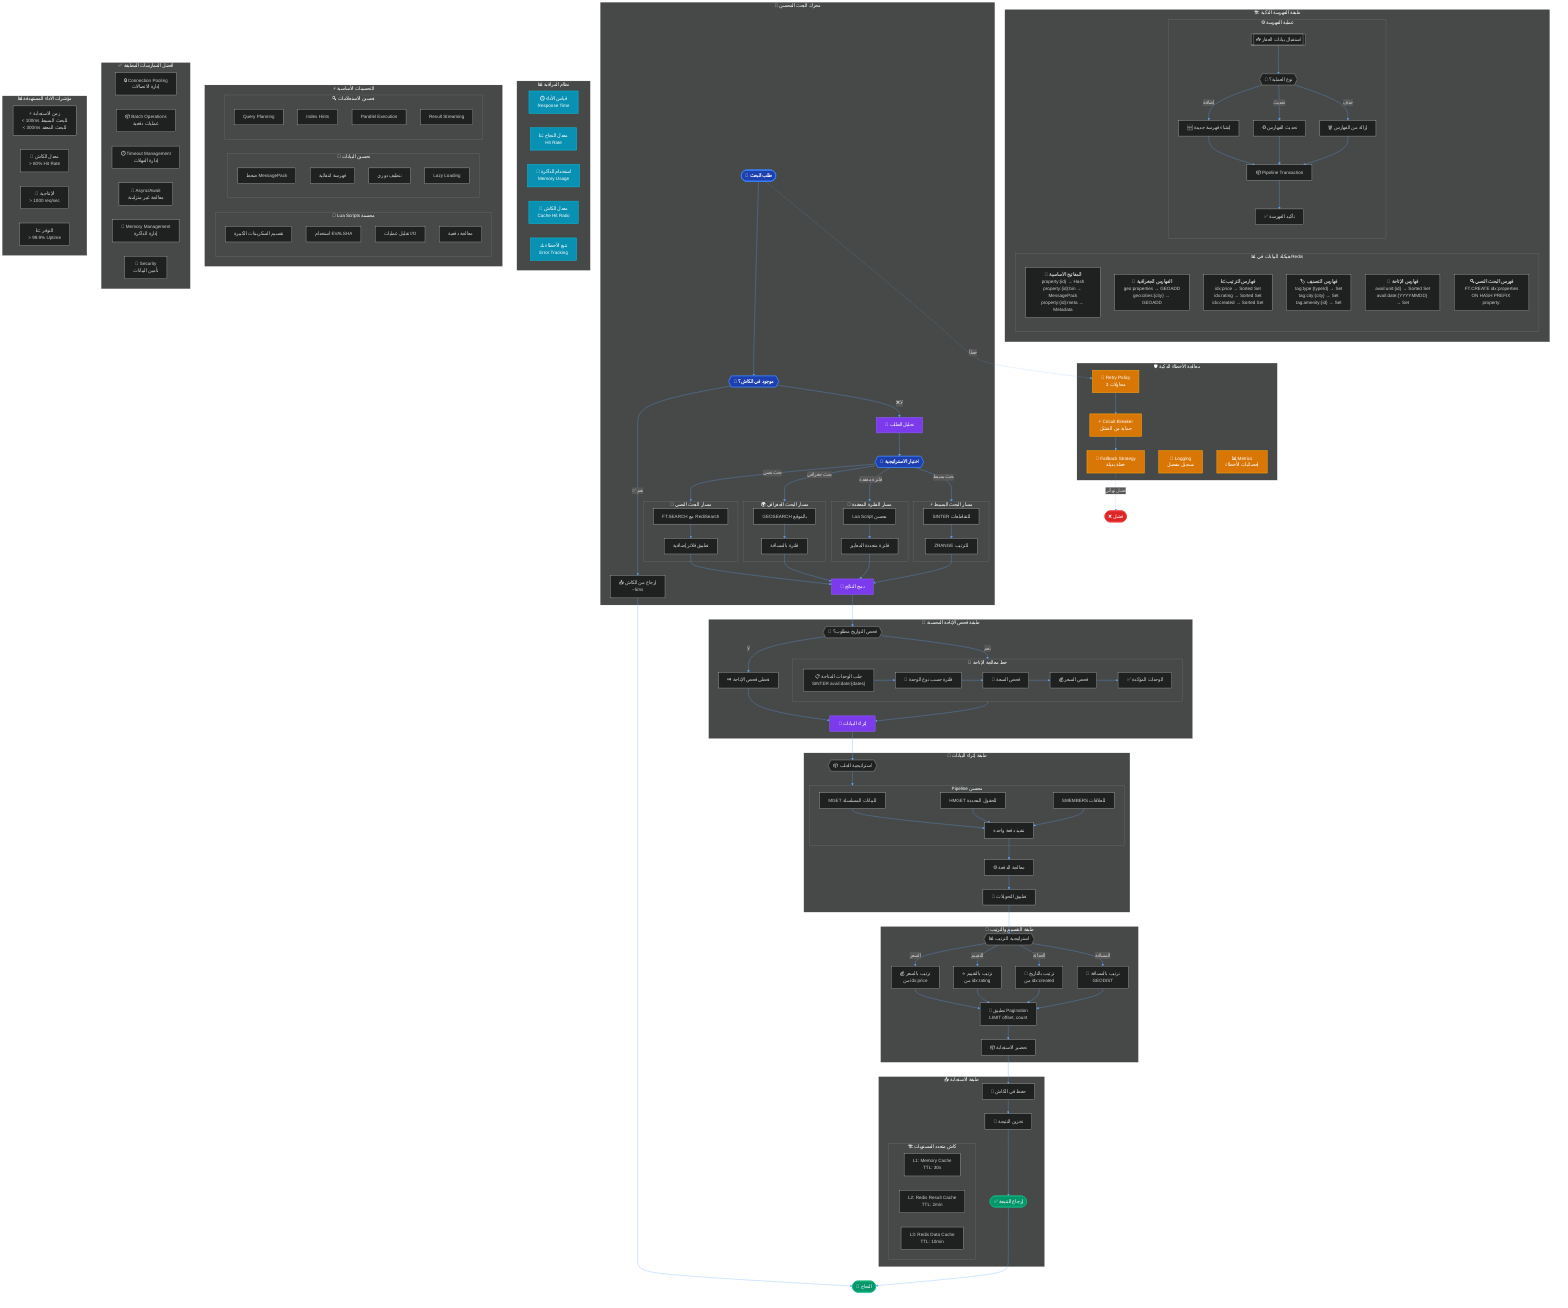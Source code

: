 %%{init: {'theme':'dark', 'themeVariables': { 'primaryColor':'#1e40af', 'primaryTextColor':'#fff', 'primaryBorderColor':'#3b82f6', 'lineColor':'#60a5fa', 'fontSize': '16px'}}}%%

%% ================================================================
%% التدفق الأمثل لنظام الفهرسة والبحث في Redis
%% ================================================================

flowchart TB
    %% ================== الطبقة الأولى: الفهرسة ==================
    subgraph IndexingLayer["🏗️ طبقة الفهرسة الذكية"]
        subgraph DataStructure["📊 هيكلة البيانات في Redis"]
            DS1["<b>🔑 المفاتيح الأساسية</b><br/>property:{id} → Hash<br/>property:{id}:bin → MessagePack<br/>property:{id}:meta → Metadata"]
            DS2["<b>📍 الفهارس الجغرافية</b><br/>geo:properties → GEOADD<br/>geo:cities:{city} → GEOADD"]
            DS3["<b>📈 فهارس الترتيب</b><br/>idx:price → Sorted Set<br/>idx:rating → Sorted Set<br/>idx:created → Sorted Set"]
            DS4["<b>🏷️ فهارس التصنيف</b><br/>tag:type:{typeId} → Set<br/>tag:city:{city} → Set<br/>tag:amenity:{id} → Set"]
            DS5["<b>📅 فهارس الإتاحة</b><br/>avail:unit:{id} → Sorted Set<br/>avail:date:{YYYYMMDD} → Set"]
            DS6["<b>🔍 فهرس البحث النصي</b><br/>FT.CREATE idx:properties<br/>ON HASH PREFIX property:"]
        end
        
        subgraph IndexingProcess["⚙️ عملية الفهرسة"]
            IP1[["📥 استقبال بيانات العقار"]] --> IP2{{"🔄 نوع العملية؟"}}
            IP2 -->|"إضافة"| IP3["🆕 إنشاء فهرسة جديدة"]
            IP2 -->|"تحديث"| IP4["♻️ تحديث الفهارس"]
            IP2 -->|"حذف"| IP5["🗑️ إزالة من الفهارس"]
            
            IP3 --> IP6["📦 Pipeline Transaction"]
            IP4 --> IP6
            IP5 --> IP6
            
            IP6 --> IP7["✅ تأكيد الفهرسة"]
        end
    end

    %% ================== الطبقة الثانية: البحث المحسن ==================
    subgraph OptimizedSearch["🔎 محرك البحث المحسن"]
        Start([🎯 طلب البحث]) --> CacheCheck{{"💾 موجود في الكاش؟"}}
        
        CacheCheck -->|"✅ نعم"| ReturnCached["📤 إرجاع من الكاش<br/><i>~5ms</i>"]
        CacheCheck -->|"❌ لا"| AnalyzeRequest["🧠 تحليل الطلب"]
        
        AnalyzeRequest --> DetermineStrategy{{"🎯 اختيار الاستراتيجية"}}
        
        DetermineStrategy -->|"بحث نصي"| TextSearchPath
        DetermineStrategy -->|"بحث جغرافي"| GeoSearchPath
        DetermineStrategy -->|"فلترة معقدة"| ComplexFilterPath
        DetermineStrategy -->|"بحث بسيط"| SimpleSearchPath
        
        subgraph TextSearchPath["📝 مسار البحث النصي"]
            TS1["FT.SEARCH مع RediSearch"] --> TS2["تطبيق فلاتر إضافية"]
        end
        
        subgraph GeoSearchPath["🌍 مسار البحث الجغرافي"]
            GS1["GEOSEARCH بالموقع"] --> GS2["فلترة بالمسافة"]
        end
        
        subgraph ComplexFilterPath["🔧 مسار الفلترة المعقدة"]
            CF1["Lua Script محسن"] --> CF2["فلترة متعددة المعايير"]
        end
        
        subgraph SimpleSearchPath["⚡ مسار البحث البسيط"]
            SS1["SINTER للتقاطعات"] --> SS2["ZRANGE للترتيب"]
        end
        
        TS2 --> MergeResults["🔀 دمج النتائج"]
        GS2 --> MergeResults
        CF2 --> MergeResults
        SS2 --> MergeResults
    end

    %% ================== الطبقة الثالثة: معالجة الإتاحة ==================
    subgraph AvailabilityLayer["📅 طبقة فحص الإتاحة المحسنة"]
        MergeResults --> CheckAvailability{{"📅 فحص التواريخ مطلوب؟"}}
        
        CheckAvailability -->|"نعم"| AvailabilityPipeline
        CheckAvailability -->|"لا"| SkipAvailability["⏭️ تخطي فحص الإتاحة"]
        
        subgraph AvailabilityPipeline["🔄 خط معالجة الإتاحة"]
            AP1["📋 جلب الوحدات المتاحة<br/>SINTER avail:date:{dates}"]
            AP1 --> AP2["🏢 فلترة حسب نوع الوحدة"]
            AP2 --> AP3["👥 فحص السعة"]
            AP3 --> AP4["💰 فحص السعر"]
            AP4 --> AP5["✅ الوحدات المؤكدة"]
        end
        
        AvailabilityPipeline --> EnrichData
        SkipAvailability --> EnrichData
    end

    %% ================== الطبقة الرابعة: إثراء البيانات ==================
    subgraph EnrichmentLayer["💎 طبقة إثراء البيانات"]
        EnrichData["🔄 إثراء البيانات"] --> BatchFetch{{"📦 استراتيجية الجلب"}}
        
        BatchFetch --> UsePipeline["🚀 Redis Pipeline"]
        
        subgraph UsePipeline["Pipeline محسن"]
            PL1["MGET للبيانات المسلسلة"]
            PL2["HMGET للحقول المحددة"]
            PL3["SMEMBERS للعلاقات"]
            PL4["تنفيذ دفعة واحدة"]
            
            PL1 --> PL4
            PL2 --> PL4
            PL3 --> PL4
        end
        
        PL4 --> ProcessBatch["⚙️ معالجة الدفعة"]
        ProcessBatch --> ApplyTransformation["🔄 تطبيق التحويلات"]
    end

    %% ================== الطبقة الخامسة: التقسيم والترتيب ==================
    subgraph PaginationLayer["📄 طبقة التقسيم والترتيب"]
        ApplyTransformation --> SortStrategy{{"📊 استراتيجية الترتيب"}}
        
        SortStrategy -->|"السعر"| SortByPrice["💰 ترتيب بالسعر<br/>من idx:price"]
        SortStrategy -->|"التقييم"| SortByRating["⭐ ترتيب بالتقييم<br/>من idx:rating"]
        SortStrategy -->|"الحداثة"| SortByDate["📅 ترتيب بالتاريخ<br/>من idx:created"]
        SortStrategy -->|"المسافة"| SortByDistance["📍 ترتيب بالمسافة<br/>GEODIST"]
        
        SortByPrice --> ApplyPagination
        SortByRating --> ApplyPagination
        SortByDate --> ApplyPagination
        SortByDistance --> ApplyPagination
        
        ApplyPagination["📄 تطبيق Pagination<br/>LIMIT offset, count"]
        ApplyPagination --> PrepareResponse
    end

    %% ================== الطبقة السادسة: الكاش والاستجابة ==================
    subgraph ResponseLayer["📤 طبقة الاستجابة"]
        PrepareResponse["📦 تحضير الاستجابة"] --> CacheResult["💾 حفظ في الكاش"]
        
        subgraph MultiLevelCache["🏗️ كاش متعدد المستويات"]
            L1Cache["L1: Memory Cache<br/>TTL: 30s"]
            L2Cache["L2: Redis Result Cache<br/>TTL: 2min"]
            L3Cache["L3: Redis Data Cache<br/>TTL: 10min"]
        end
        
        CacheResult --> StoreInCache["💾 تخزين النتيجة"]
        StoreInCache --> ReturnResponse([✅ إرجاع النتيجة])
    end

    %% ================== نظام المراقبة ==================
    subgraph MonitoringSystem["📊 نظام المراقبة"]
        MS1["⏱️ قياس الأداء<br/>Response Time"]
        MS2["📈 معدل النجاح<br/>Hit Rate"]
        MS3["💾 استخدام الذاكرة<br/>Memory Usage"]
        MS4["🔄 معدل الكاش<br/>Cache Hit Ratio"]
        MS5["⚠️ تتبع الأخطاء<br/>Error Tracking"]
    end

    %% ================== معالجة الأخطاء المحسنة ==================
    subgraph ErrorHandling["🛡️ معالجة الأخطاء الذكية"]
        EH1["🔁 Retry Policy<br/>3 محاولات"]
        EH2["⚡ Circuit Breaker<br/>حماية من الفشل"]
        EH3["🔄 Fallback Strategy<br/>خطة بديلة"]
        EH4["📝 Logging<br/>تسجيل مفصل"]
        EH5["📊 Metrics<br/>إحصائيات الأخطاء"]
    end

    %% ================== التحسينات الأساسية ==================
    subgraph CoreOptimizations["⚡ التحسينات الأساسية"]
        subgraph LuaOptimization["📜 Lua Scripts محسنة"]
            LO1["تقسيم السكريبتات الكبيرة"]
            LO2["استخدام EVALSHA"]
            LO3["تقليل عمليات I/O"]
            LO4["معالجة دفعية"]
        end
        
        subgraph DataOptimization["💾 تحسين البيانات"]
            DO1["ضغط MessagePack"]
            DO2["فهرسة انتقائية"]
            DO3["تنظيف دوري"]
            DO4["Lazy Loading"]
        end
        
        subgraph QueryOptimization["🔍 تحسين الاستعلامات"]
            QO1["Query Planning"]
            QO2["Index Hints"]
            QO3["Parallel Execution"]
            QO4["Result Streaming"]
        end
    end

    %% ================== أفضل الممارسات ==================
    subgraph BestPractices["✅ أفضل الممارسات المطبقة"]
        BP1["🔒 Connection Pooling<br/>إدارة الاتصالات"]
        BP2["📦 Batch Operations<br/>عمليات دفعية"]
        BP3["⏱️ Timeout Management<br/>إدارة المهلات"]
        BP4["🔄 Async/Await<br/>معالجة غير متزامنة"]
        BP5["💾 Memory Management<br/>إدارة الذاكرة"]
        BP6["🔐 Security<br/>تأمين البيانات"]
    end

    %% ================== الربط والتدفق ==================
    ReturnCached --> Success([🎉 النجاح])
    ReturnResponse --> Success
    
    %% معالجة الأخطاء
    Start -.->|"خطأ"| EH1
    EH1 --> EH2
    EH2 --> EH3
    EH3 -.->|"فشل نهائي"| Failure([❌ فشل])

    %% ================== مؤشرات الأداء ==================
    subgraph PerformanceMetrics["📊 مؤشرات الأداء المستهدفة"]
        PM1["⚡ زمن الاستجابة<br/>&lt; 100ms للبحث البسيط<br/>&lt; 300ms للبحث المعقد"]
        PM2["💾 معدل الكاش<br/>&gt; 80% Hit Rate"]
        PM3["🔄 الإنتاجية<br/>&gt; 1000 req/sec"]
        PM4["📈 التوفر<br/>&gt; 99.9% Uptime"]
    end

%% ================== التصميم والألوان ==================
classDef primary fill:#1e40af,stroke:#3b82f6,stroke-width:3px,color:#fff,font-weight:bold
classDef secondary fill:#7c3aed,stroke:#8b5cf6,stroke-width:2px,color:#fff
classDef success fill:#059669,stroke:#10b981,stroke-width:2px,color:#fff
classDef warning fill:#d97706,stroke:#f59e0b,stroke-width:2px,color:#fff
classDef error fill:#dc2626,stroke:#ef4444,stroke-width:2px,color:#fff
classDef info fill:#0891b2,stroke:#06b6d4,stroke-width:2px,color:#fff

class Start,CacheCheck,DetermineStrategy primary
class AnalyzeRequest,MergeResults,EnrichData secondary
class ReturnResponse,Success success
class EH1,EH2,EH3,EH4,EH5 warning
class Failure error
class MS1,MS2,MS3,MS4,MS5 info